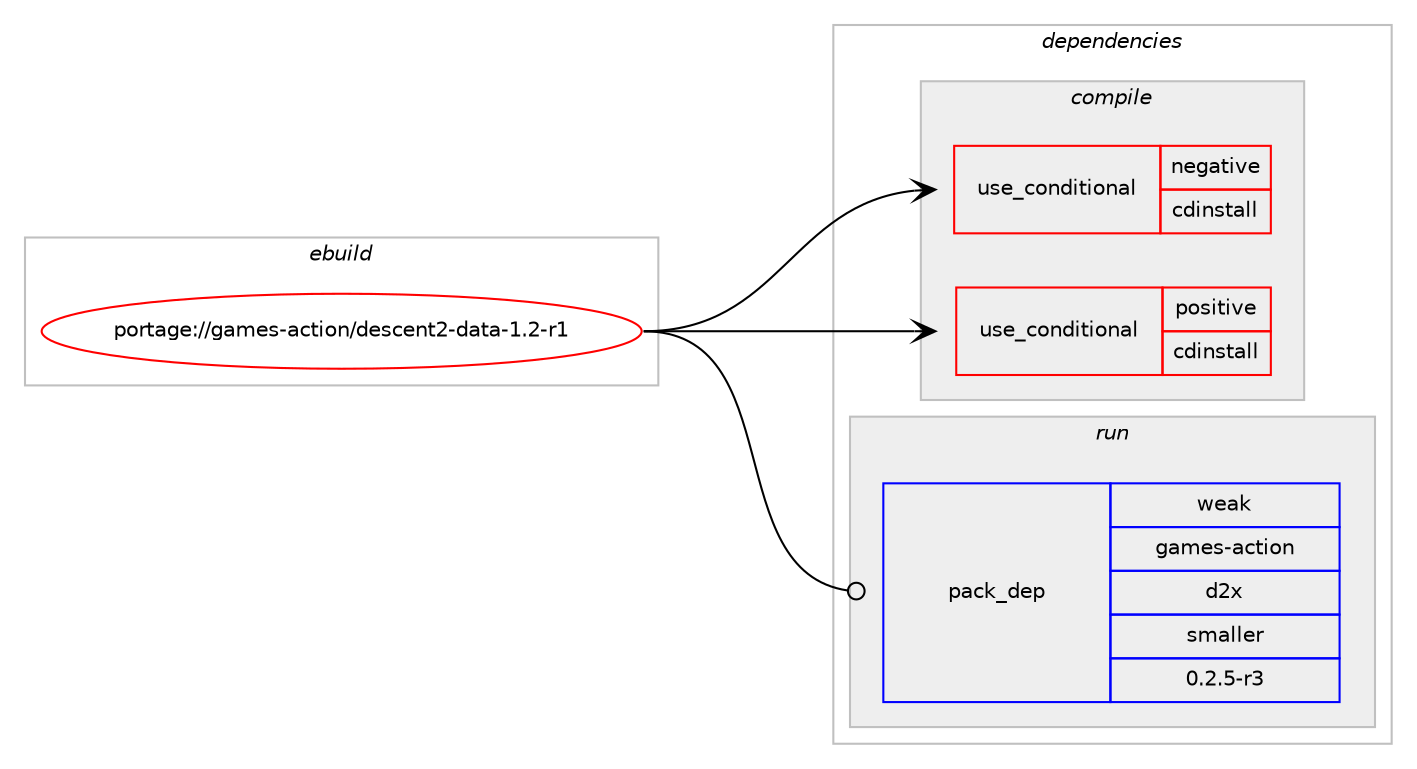 digraph prolog {

# *************
# Graph options
# *************

newrank=true;
concentrate=true;
compound=true;
graph [rankdir=LR,fontname=Helvetica,fontsize=10,ranksep=1.5];#, ranksep=2.5, nodesep=0.2];
edge  [arrowhead=vee];
node  [fontname=Helvetica,fontsize=10];

# **********
# The ebuild
# **********

subgraph cluster_leftcol {
color=gray;
rank=same;
label=<<i>ebuild</i>>;
id [label="portage://games-action/descent2-data-1.2-r1", color=red, width=4, href="../games-action/descent2-data-1.2-r1.svg"];
}

# ****************
# The dependencies
# ****************

subgraph cluster_midcol {
color=gray;
label=<<i>dependencies</i>>;
subgraph cluster_compile {
fillcolor="#eeeeee";
style=filled;
label=<<i>compile</i>>;
subgraph cond61292 {
dependency113837 [label=<<TABLE BORDER="0" CELLBORDER="1" CELLSPACING="0" CELLPADDING="4"><TR><TD ROWSPAN="3" CELLPADDING="10">use_conditional</TD></TR><TR><TD>negative</TD></TR><TR><TD>cdinstall</TD></TR></TABLE>>, shape=none, color=red];
# *** BEGIN UNKNOWN DEPENDENCY TYPE (TODO) ***
# dependency113837 -> package_dependency(portage://games-action/descent2-data-1.2-r1,install,no,app-arch,innoextract,none,[,,],[],[])
# *** END UNKNOWN DEPENDENCY TYPE (TODO) ***

}
id:e -> dependency113837:w [weight=20,style="solid",arrowhead="vee"];
subgraph cond61293 {
dependency113838 [label=<<TABLE BORDER="0" CELLBORDER="1" CELLSPACING="0" CELLPADDING="4"><TR><TD ROWSPAN="3" CELLPADDING="10">use_conditional</TD></TR><TR><TD>positive</TD></TR><TR><TD>cdinstall</TD></TR></TABLE>>, shape=none, color=red];
# *** BEGIN UNKNOWN DEPENDENCY TYPE (TODO) ***
# dependency113838 -> package_dependency(portage://games-action/descent2-data-1.2-r1,install,no,app-arch,arj,none,[,,],[],[])
# *** END UNKNOWN DEPENDENCY TYPE (TODO) ***

# *** BEGIN UNKNOWN DEPENDENCY TYPE (TODO) ***
# dependency113838 -> package_dependency(portage://games-action/descent2-data-1.2-r1,install,no,dev-util,xdelta,none,[,,],[slot(3)],[])
# *** END UNKNOWN DEPENDENCY TYPE (TODO) ***

}
id:e -> dependency113838:w [weight=20,style="solid",arrowhead="vee"];
}
subgraph cluster_compileandrun {
fillcolor="#eeeeee";
style=filled;
label=<<i>compile and run</i>>;
}
subgraph cluster_run {
fillcolor="#eeeeee";
style=filled;
label=<<i>run</i>>;
subgraph pack51091 {
dependency113839 [label=<<TABLE BORDER="0" CELLBORDER="1" CELLSPACING="0" CELLPADDING="4" WIDTH="220"><TR><TD ROWSPAN="6" CELLPADDING="30">pack_dep</TD></TR><TR><TD WIDTH="110">weak</TD></TR><TR><TD>games-action</TD></TR><TR><TD>d2x</TD></TR><TR><TD>smaller</TD></TR><TR><TD>0.2.5-r3</TD></TR></TABLE>>, shape=none, color=blue];
}
id:e -> dependency113839:w [weight=20,style="solid",arrowhead="odot"];
# *** BEGIN UNKNOWN DEPENDENCY TYPE (TODO) ***
# id -> package_dependency(portage://games-action/descent2-data-1.2-r1,run,weak,games-action,descent2-demodata,none,[,,],[],[])
# *** END UNKNOWN DEPENDENCY TYPE (TODO) ***

}
}

# **************
# The candidates
# **************

subgraph cluster_choices {
rank=same;
color=gray;
label=<<i>candidates</i>>;

subgraph choice51091 {
color=black;
nodesep=1;
}
}

}

